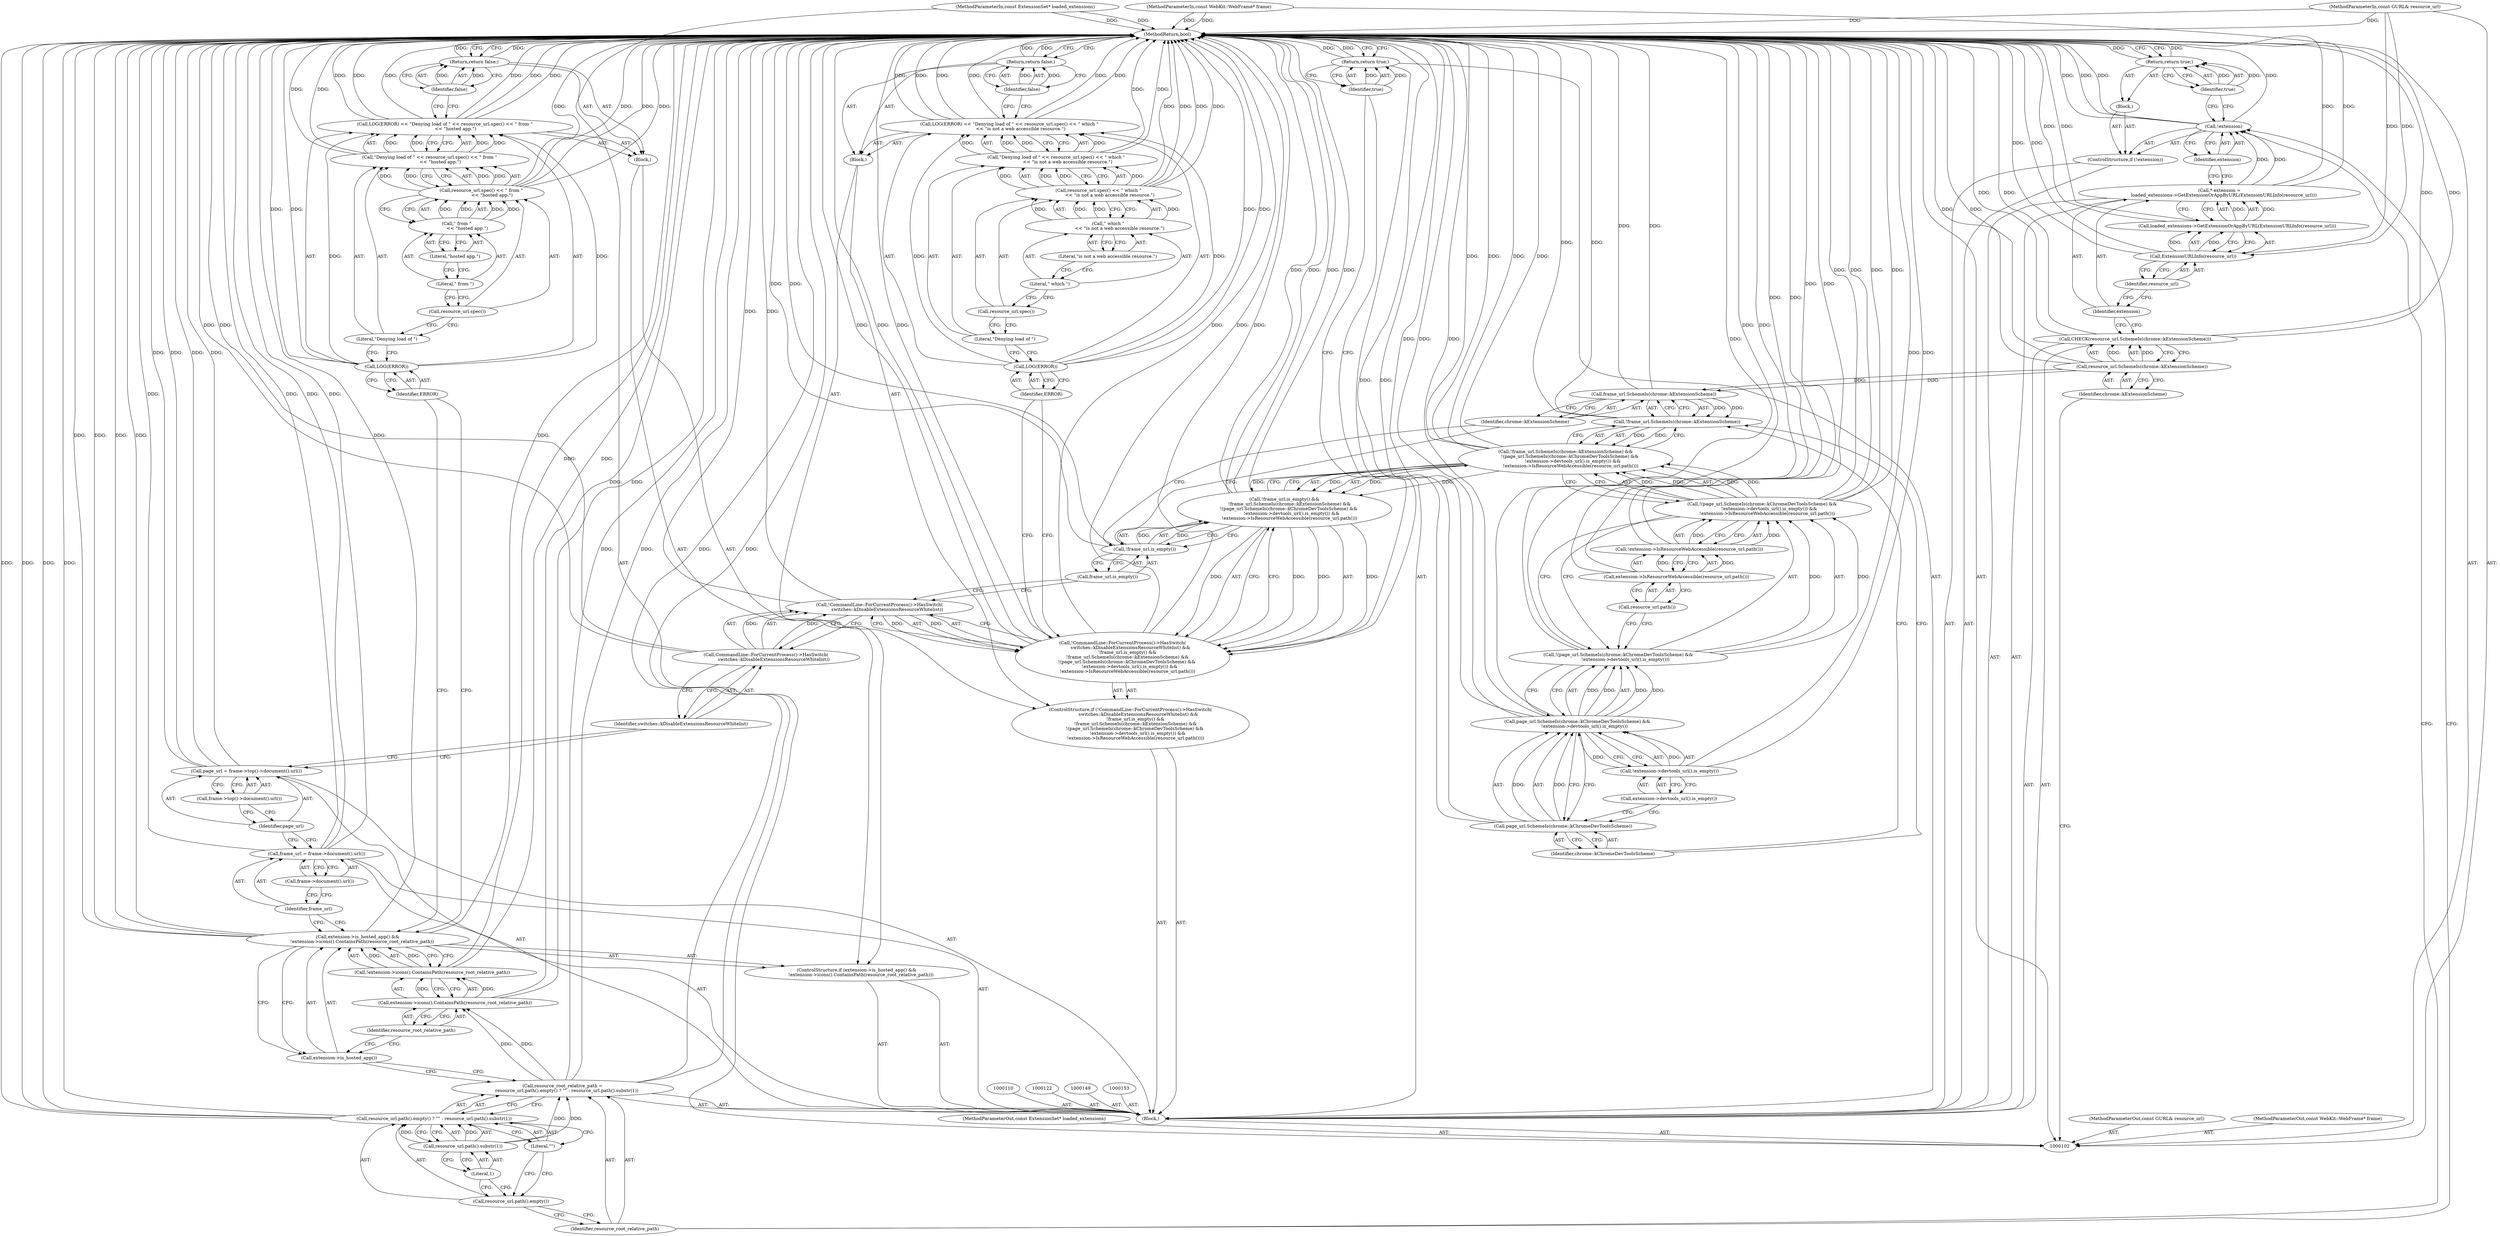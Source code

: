 digraph "0_Chrome_23a52bd208885df236cde3ad2cd162b094c0bbe4_0" {
"1000194" [label="(MethodReturn,bool)"];
"1000121" [label="(Identifier,true)"];
"1000120" [label="(Return,return true;)"];
"1000123" [label="(Call,resource_root_relative_path =\n      resource_url.path().empty() ? \"\" : resource_url.path().substr(1))"];
"1000124" [label="(Identifier,resource_root_relative_path)"];
"1000127" [label="(Literal,\"\")"];
"1000128" [label="(Call,resource_url.path().substr(1))"];
"1000125" [label="(Call,resource_url.path().empty() ? \"\" : resource_url.path().substr(1))"];
"1000126" [label="(Call,resource_url.path().empty())"];
"1000129" [label="(Literal,1)"];
"1000130" [label="(ControlStructure,if (extension->is_hosted_app() &&\n      !extension->icons().ContainsPath(resource_root_relative_path)))"];
"1000131" [label="(Call,extension->is_hosted_app() &&\n      !extension->icons().ContainsPath(resource_root_relative_path))"];
"1000132" [label="(Call,extension->is_hosted_app())"];
"1000135" [label="(Identifier,resource_root_relative_path)"];
"1000133" [label="(Call,!extension->icons().ContainsPath(resource_root_relative_path))"];
"1000136" [label="(Block,)"];
"1000134" [label="(Call,extension->icons().ContainsPath(resource_root_relative_path))"];
"1000140" [label="(Call,\"Denying load of \" << resource_url.spec() << \" from \"\n               << \"hosted app.\")"];
"1000141" [label="(Literal,\"Denying load of \")"];
"1000137" [label="(Call,LOG(ERROR) << \"Denying load of \" << resource_url.spec() << \" from \"\n               << \"hosted app.\")"];
"1000138" [label="(Call,LOG(ERROR))"];
"1000142" [label="(Call,resource_url.spec() << \" from \"\n               << \"hosted app.\")"];
"1000143" [label="(Call,resource_url.spec())"];
"1000144" [label="(Call,\" from \"\n               << \"hosted app.\")"];
"1000145" [label="(Literal,\" from \")"];
"1000139" [label="(Identifier,ERROR)"];
"1000146" [label="(Literal,\"hosted app.\")"];
"1000148" [label="(Identifier,false)"];
"1000147" [label="(Return,return false;)"];
"1000103" [label="(MethodParameterIn,const GURL& resource_url)"];
"1000300" [label="(MethodParameterOut,const GURL& resource_url)"];
"1000152" [label="(Call,frame->document().url())"];
"1000150" [label="(Call,frame_url = frame->document().url())"];
"1000151" [label="(Identifier,frame_url)"];
"1000156" [label="(Call,frame->top()->document().url())"];
"1000154" [label="(Call,page_url = frame->top()->document().url())"];
"1000155" [label="(Identifier,page_url)"];
"1000157" [label="(ControlStructure,if (!CommandLine::ForCurrentProcess()->HasSwitch(\n           switches::kDisableExtensionsResourceWhitelist) &&\n       !frame_url.is_empty() &&\n       !frame_url.SchemeIs(chrome::kExtensionScheme) &&\n      !(page_url.SchemeIs(chrome::kChromeDevToolsScheme) &&\n          !extension->devtools_url().is_empty()) &&\n       !extension->IsResourceWebAccessible(resource_url.path())))"];
"1000158" [label="(Call,!CommandLine::ForCurrentProcess()->HasSwitch(\n           switches::kDisableExtensionsResourceWhitelist) &&\n       !frame_url.is_empty() &&\n       !frame_url.SchemeIs(chrome::kExtensionScheme) &&\n      !(page_url.SchemeIs(chrome::kChromeDevToolsScheme) &&\n          !extension->devtools_url().is_empty()) &&\n       !extension->IsResourceWebAccessible(resource_url.path()))"];
"1000159" [label="(Call,!CommandLine::ForCurrentProcess()->HasSwitch(\n           switches::kDisableExtensionsResourceWhitelist))"];
"1000160" [label="(Call,CommandLine::ForCurrentProcess()->HasSwitch(\n           switches::kDisableExtensionsResourceWhitelist))"];
"1000161" [label="(Identifier,switches::kDisableExtensionsResourceWhitelist)"];
"1000162" [label="(Call,!frame_url.is_empty() &&\n       !frame_url.SchemeIs(chrome::kExtensionScheme) &&\n      !(page_url.SchemeIs(chrome::kChromeDevToolsScheme) &&\n          !extension->devtools_url().is_empty()) &&\n       !extension->IsResourceWebAccessible(resource_url.path()))"];
"1000163" [label="(Call,!frame_url.is_empty())"];
"1000164" [label="(Call,frame_url.is_empty())"];
"1000104" [label="(MethodParameterIn,const WebKit::WebFrame* frame)"];
"1000301" [label="(MethodParameterOut,const WebKit::WebFrame* frame)"];
"1000168" [label="(Identifier,chrome::kExtensionScheme)"];
"1000165" [label="(Call,!frame_url.SchemeIs(chrome::kExtensionScheme) &&\n      !(page_url.SchemeIs(chrome::kChromeDevToolsScheme) &&\n          !extension->devtools_url().is_empty()) &&\n       !extension->IsResourceWebAccessible(resource_url.path()))"];
"1000166" [label="(Call,!frame_url.SchemeIs(chrome::kExtensionScheme))"];
"1000167" [label="(Call,frame_url.SchemeIs(chrome::kExtensionScheme))"];
"1000173" [label="(Identifier,chrome::kChromeDevToolsScheme)"];
"1000169" [label="(Call,!(page_url.SchemeIs(chrome::kChromeDevToolsScheme) &&\n          !extension->devtools_url().is_empty()) &&\n       !extension->IsResourceWebAccessible(resource_url.path()))"];
"1000170" [label="(Call,!(page_url.SchemeIs(chrome::kChromeDevToolsScheme) &&\n          !extension->devtools_url().is_empty()))"];
"1000171" [label="(Call,page_url.SchemeIs(chrome::kChromeDevToolsScheme) &&\n          !extension->devtools_url().is_empty())"];
"1000172" [label="(Call,page_url.SchemeIs(chrome::kChromeDevToolsScheme))"];
"1000174" [label="(Call,!extension->devtools_url().is_empty())"];
"1000175" [label="(Call,extension->devtools_url().is_empty())"];
"1000178" [label="(Call,resource_url.path())"];
"1000179" [label="(Block,)"];
"1000176" [label="(Call,!extension->IsResourceWebAccessible(resource_url.path()))"];
"1000177" [label="(Call,extension->IsResourceWebAccessible(resource_url.path()))"];
"1000183" [label="(Call,\"Denying load of \" << resource_url.spec() << \" which \"\n                << \"is not a web accessible resource.\")"];
"1000184" [label="(Literal,\"Denying load of \")"];
"1000185" [label="(Call,resource_url.spec() << \" which \"\n                << \"is not a web accessible resource.\")"];
"1000186" [label="(Call,resource_url.spec())"];
"1000180" [label="(Call,LOG(ERROR) << \"Denying load of \" << resource_url.spec() << \" which \"\n                << \"is not a web accessible resource.\")"];
"1000181" [label="(Call,LOG(ERROR))"];
"1000187" [label="(Call,\" which \"\n                << \"is not a web accessible resource.\")"];
"1000188" [label="(Literal,\" which \")"];
"1000182" [label="(Identifier,ERROR)"];
"1000189" [label="(Literal,\"is not a web accessible resource.\")"];
"1000191" [label="(Identifier,false)"];
"1000190" [label="(Return,return false;)"];
"1000192" [label="(Return,return true;)"];
"1000193" [label="(Identifier,true)"];
"1000106" [label="(Block,)"];
"1000105" [label="(MethodParameterIn,const ExtensionSet* loaded_extensions)"];
"1000302" [label="(MethodParameterOut,const ExtensionSet* loaded_extensions)"];
"1000107" [label="(Call,CHECK(resource_url.SchemeIs(chrome::kExtensionScheme)))"];
"1000109" [label="(Identifier,chrome::kExtensionScheme)"];
"1000108" [label="(Call,resource_url.SchemeIs(chrome::kExtensionScheme))"];
"1000111" [label="(Call,* extension =\n      loaded_extensions->GetExtensionOrAppByURL(ExtensionURLInfo(resource_url)))"];
"1000112" [label="(Identifier,extension)"];
"1000114" [label="(Call,ExtensionURLInfo(resource_url))"];
"1000113" [label="(Call,loaded_extensions->GetExtensionOrAppByURL(ExtensionURLInfo(resource_url)))"];
"1000115" [label="(Identifier,resource_url)"];
"1000119" [label="(Block,)"];
"1000116" [label="(ControlStructure,if (!extension))"];
"1000117" [label="(Call,!extension)"];
"1000118" [label="(Identifier,extension)"];
"1000194" -> "1000102"  [label="AST: "];
"1000194" -> "1000120"  [label="CFG: "];
"1000194" -> "1000147"  [label="CFG: "];
"1000194" -> "1000190"  [label="CFG: "];
"1000194" -> "1000192"  [label="CFG: "];
"1000147" -> "1000194"  [label="DDG: "];
"1000120" -> "1000194"  [label="DDG: "];
"1000123" -> "1000194"  [label="DDG: "];
"1000123" -> "1000194"  [label="DDG: "];
"1000107" -> "1000194"  [label="DDG: "];
"1000107" -> "1000194"  [label="DDG: "];
"1000183" -> "1000194"  [label="DDG: "];
"1000165" -> "1000194"  [label="DDG: "];
"1000165" -> "1000194"  [label="DDG: "];
"1000104" -> "1000194"  [label="DDG: "];
"1000105" -> "1000194"  [label="DDG: "];
"1000180" -> "1000194"  [label="DDG: "];
"1000180" -> "1000194"  [label="DDG: "];
"1000180" -> "1000194"  [label="DDG: "];
"1000169" -> "1000194"  [label="DDG: "];
"1000169" -> "1000194"  [label="DDG: "];
"1000117" -> "1000194"  [label="DDG: "];
"1000117" -> "1000194"  [label="DDG: "];
"1000131" -> "1000194"  [label="DDG: "];
"1000131" -> "1000194"  [label="DDG: "];
"1000131" -> "1000194"  [label="DDG: "];
"1000181" -> "1000194"  [label="DDG: "];
"1000177" -> "1000194"  [label="DDG: "];
"1000158" -> "1000194"  [label="DDG: "];
"1000158" -> "1000194"  [label="DDG: "];
"1000158" -> "1000194"  [label="DDG: "];
"1000167" -> "1000194"  [label="DDG: "];
"1000163" -> "1000194"  [label="DDG: "];
"1000185" -> "1000194"  [label="DDG: "];
"1000185" -> "1000194"  [label="DDG: "];
"1000125" -> "1000194"  [label="DDG: "];
"1000125" -> "1000194"  [label="DDG: "];
"1000171" -> "1000194"  [label="DDG: "];
"1000171" -> "1000194"  [label="DDG: "];
"1000140" -> "1000194"  [label="DDG: "];
"1000150" -> "1000194"  [label="DDG: "];
"1000150" -> "1000194"  [label="DDG: "];
"1000113" -> "1000194"  [label="DDG: "];
"1000159" -> "1000194"  [label="DDG: "];
"1000138" -> "1000194"  [label="DDG: "];
"1000137" -> "1000194"  [label="DDG: "];
"1000137" -> "1000194"  [label="DDG: "];
"1000137" -> "1000194"  [label="DDG: "];
"1000154" -> "1000194"  [label="DDG: "];
"1000154" -> "1000194"  [label="DDG: "];
"1000142" -> "1000194"  [label="DDG: "];
"1000142" -> "1000194"  [label="DDG: "];
"1000166" -> "1000194"  [label="DDG: "];
"1000133" -> "1000194"  [label="DDG: "];
"1000103" -> "1000194"  [label="DDG: "];
"1000114" -> "1000194"  [label="DDG: "];
"1000134" -> "1000194"  [label="DDG: "];
"1000111" -> "1000194"  [label="DDG: "];
"1000172" -> "1000194"  [label="DDG: "];
"1000170" -> "1000194"  [label="DDG: "];
"1000176" -> "1000194"  [label="DDG: "];
"1000162" -> "1000194"  [label="DDG: "];
"1000162" -> "1000194"  [label="DDG: "];
"1000160" -> "1000194"  [label="DDG: "];
"1000174" -> "1000194"  [label="DDG: "];
"1000108" -> "1000194"  [label="DDG: "];
"1000192" -> "1000194"  [label="DDG: "];
"1000190" -> "1000194"  [label="DDG: "];
"1000121" -> "1000120"  [label="AST: "];
"1000121" -> "1000117"  [label="CFG: "];
"1000120" -> "1000121"  [label="CFG: "];
"1000121" -> "1000120"  [label="DDG: "];
"1000120" -> "1000119"  [label="AST: "];
"1000120" -> "1000121"  [label="CFG: "];
"1000121" -> "1000120"  [label="AST: "];
"1000194" -> "1000120"  [label="CFG: "];
"1000120" -> "1000194"  [label="DDG: "];
"1000121" -> "1000120"  [label="DDG: "];
"1000123" -> "1000106"  [label="AST: "];
"1000123" -> "1000125"  [label="CFG: "];
"1000124" -> "1000123"  [label="AST: "];
"1000125" -> "1000123"  [label="AST: "];
"1000132" -> "1000123"  [label="CFG: "];
"1000123" -> "1000194"  [label="DDG: "];
"1000123" -> "1000194"  [label="DDG: "];
"1000128" -> "1000123"  [label="DDG: "];
"1000123" -> "1000134"  [label="DDG: "];
"1000124" -> "1000123"  [label="AST: "];
"1000124" -> "1000117"  [label="CFG: "];
"1000126" -> "1000124"  [label="CFG: "];
"1000127" -> "1000125"  [label="AST: "];
"1000127" -> "1000126"  [label="CFG: "];
"1000125" -> "1000127"  [label="CFG: "];
"1000128" -> "1000125"  [label="AST: "];
"1000128" -> "1000129"  [label="CFG: "];
"1000129" -> "1000128"  [label="AST: "];
"1000125" -> "1000128"  [label="CFG: "];
"1000128" -> "1000123"  [label="DDG: "];
"1000128" -> "1000125"  [label="DDG: "];
"1000125" -> "1000123"  [label="AST: "];
"1000125" -> "1000127"  [label="CFG: "];
"1000125" -> "1000128"  [label="CFG: "];
"1000126" -> "1000125"  [label="AST: "];
"1000127" -> "1000125"  [label="AST: "];
"1000128" -> "1000125"  [label="AST: "];
"1000123" -> "1000125"  [label="CFG: "];
"1000125" -> "1000194"  [label="DDG: "];
"1000125" -> "1000194"  [label="DDG: "];
"1000128" -> "1000125"  [label="DDG: "];
"1000126" -> "1000125"  [label="AST: "];
"1000126" -> "1000124"  [label="CFG: "];
"1000127" -> "1000126"  [label="CFG: "];
"1000129" -> "1000126"  [label="CFG: "];
"1000129" -> "1000128"  [label="AST: "];
"1000129" -> "1000126"  [label="CFG: "];
"1000128" -> "1000129"  [label="CFG: "];
"1000130" -> "1000106"  [label="AST: "];
"1000131" -> "1000130"  [label="AST: "];
"1000136" -> "1000130"  [label="AST: "];
"1000131" -> "1000130"  [label="AST: "];
"1000131" -> "1000132"  [label="CFG: "];
"1000131" -> "1000133"  [label="CFG: "];
"1000132" -> "1000131"  [label="AST: "];
"1000133" -> "1000131"  [label="AST: "];
"1000139" -> "1000131"  [label="CFG: "];
"1000151" -> "1000131"  [label="CFG: "];
"1000131" -> "1000194"  [label="DDG: "];
"1000131" -> "1000194"  [label="DDG: "];
"1000131" -> "1000194"  [label="DDG: "];
"1000133" -> "1000131"  [label="DDG: "];
"1000132" -> "1000131"  [label="AST: "];
"1000132" -> "1000123"  [label="CFG: "];
"1000135" -> "1000132"  [label="CFG: "];
"1000131" -> "1000132"  [label="CFG: "];
"1000135" -> "1000134"  [label="AST: "];
"1000135" -> "1000132"  [label="CFG: "];
"1000134" -> "1000135"  [label="CFG: "];
"1000133" -> "1000131"  [label="AST: "];
"1000133" -> "1000134"  [label="CFG: "];
"1000134" -> "1000133"  [label="AST: "];
"1000131" -> "1000133"  [label="CFG: "];
"1000133" -> "1000194"  [label="DDG: "];
"1000133" -> "1000131"  [label="DDG: "];
"1000134" -> "1000133"  [label="DDG: "];
"1000136" -> "1000130"  [label="AST: "];
"1000137" -> "1000136"  [label="AST: "];
"1000147" -> "1000136"  [label="AST: "];
"1000134" -> "1000133"  [label="AST: "];
"1000134" -> "1000135"  [label="CFG: "];
"1000135" -> "1000134"  [label="AST: "];
"1000133" -> "1000134"  [label="CFG: "];
"1000134" -> "1000194"  [label="DDG: "];
"1000134" -> "1000133"  [label="DDG: "];
"1000123" -> "1000134"  [label="DDG: "];
"1000140" -> "1000137"  [label="AST: "];
"1000140" -> "1000142"  [label="CFG: "];
"1000141" -> "1000140"  [label="AST: "];
"1000142" -> "1000140"  [label="AST: "];
"1000137" -> "1000140"  [label="CFG: "];
"1000140" -> "1000194"  [label="DDG: "];
"1000140" -> "1000137"  [label="DDG: "];
"1000140" -> "1000137"  [label="DDG: "];
"1000142" -> "1000140"  [label="DDG: "];
"1000142" -> "1000140"  [label="DDG: "];
"1000141" -> "1000140"  [label="AST: "];
"1000141" -> "1000138"  [label="CFG: "];
"1000143" -> "1000141"  [label="CFG: "];
"1000137" -> "1000136"  [label="AST: "];
"1000137" -> "1000140"  [label="CFG: "];
"1000138" -> "1000137"  [label="AST: "];
"1000140" -> "1000137"  [label="AST: "];
"1000148" -> "1000137"  [label="CFG: "];
"1000137" -> "1000194"  [label="DDG: "];
"1000137" -> "1000194"  [label="DDG: "];
"1000137" -> "1000194"  [label="DDG: "];
"1000138" -> "1000137"  [label="DDG: "];
"1000140" -> "1000137"  [label="DDG: "];
"1000140" -> "1000137"  [label="DDG: "];
"1000138" -> "1000137"  [label="AST: "];
"1000138" -> "1000139"  [label="CFG: "];
"1000139" -> "1000138"  [label="AST: "];
"1000141" -> "1000138"  [label="CFG: "];
"1000138" -> "1000194"  [label="DDG: "];
"1000138" -> "1000137"  [label="DDG: "];
"1000142" -> "1000140"  [label="AST: "];
"1000142" -> "1000144"  [label="CFG: "];
"1000143" -> "1000142"  [label="AST: "];
"1000144" -> "1000142"  [label="AST: "];
"1000140" -> "1000142"  [label="CFG: "];
"1000142" -> "1000194"  [label="DDG: "];
"1000142" -> "1000194"  [label="DDG: "];
"1000142" -> "1000140"  [label="DDG: "];
"1000142" -> "1000140"  [label="DDG: "];
"1000144" -> "1000142"  [label="DDG: "];
"1000144" -> "1000142"  [label="DDG: "];
"1000143" -> "1000142"  [label="AST: "];
"1000143" -> "1000141"  [label="CFG: "];
"1000145" -> "1000143"  [label="CFG: "];
"1000144" -> "1000142"  [label="AST: "];
"1000144" -> "1000146"  [label="CFG: "];
"1000145" -> "1000144"  [label="AST: "];
"1000146" -> "1000144"  [label="AST: "];
"1000142" -> "1000144"  [label="CFG: "];
"1000144" -> "1000142"  [label="DDG: "];
"1000144" -> "1000142"  [label="DDG: "];
"1000145" -> "1000144"  [label="AST: "];
"1000145" -> "1000143"  [label="CFG: "];
"1000146" -> "1000145"  [label="CFG: "];
"1000139" -> "1000138"  [label="AST: "];
"1000139" -> "1000131"  [label="CFG: "];
"1000138" -> "1000139"  [label="CFG: "];
"1000146" -> "1000144"  [label="AST: "];
"1000146" -> "1000145"  [label="CFG: "];
"1000144" -> "1000146"  [label="CFG: "];
"1000148" -> "1000147"  [label="AST: "];
"1000148" -> "1000137"  [label="CFG: "];
"1000147" -> "1000148"  [label="CFG: "];
"1000148" -> "1000147"  [label="DDG: "];
"1000147" -> "1000136"  [label="AST: "];
"1000147" -> "1000148"  [label="CFG: "];
"1000148" -> "1000147"  [label="AST: "];
"1000194" -> "1000147"  [label="CFG: "];
"1000147" -> "1000194"  [label="DDG: "];
"1000148" -> "1000147"  [label="DDG: "];
"1000103" -> "1000102"  [label="AST: "];
"1000103" -> "1000194"  [label="DDG: "];
"1000103" -> "1000114"  [label="DDG: "];
"1000300" -> "1000102"  [label="AST: "];
"1000152" -> "1000150"  [label="AST: "];
"1000152" -> "1000151"  [label="CFG: "];
"1000150" -> "1000152"  [label="CFG: "];
"1000150" -> "1000106"  [label="AST: "];
"1000150" -> "1000152"  [label="CFG: "];
"1000151" -> "1000150"  [label="AST: "];
"1000152" -> "1000150"  [label="AST: "];
"1000155" -> "1000150"  [label="CFG: "];
"1000150" -> "1000194"  [label="DDG: "];
"1000150" -> "1000194"  [label="DDG: "];
"1000151" -> "1000150"  [label="AST: "];
"1000151" -> "1000131"  [label="CFG: "];
"1000152" -> "1000151"  [label="CFG: "];
"1000156" -> "1000154"  [label="AST: "];
"1000156" -> "1000155"  [label="CFG: "];
"1000154" -> "1000156"  [label="CFG: "];
"1000154" -> "1000106"  [label="AST: "];
"1000154" -> "1000156"  [label="CFG: "];
"1000155" -> "1000154"  [label="AST: "];
"1000156" -> "1000154"  [label="AST: "];
"1000161" -> "1000154"  [label="CFG: "];
"1000154" -> "1000194"  [label="DDG: "];
"1000154" -> "1000194"  [label="DDG: "];
"1000155" -> "1000154"  [label="AST: "];
"1000155" -> "1000150"  [label="CFG: "];
"1000156" -> "1000155"  [label="CFG: "];
"1000157" -> "1000106"  [label="AST: "];
"1000158" -> "1000157"  [label="AST: "];
"1000179" -> "1000157"  [label="AST: "];
"1000158" -> "1000157"  [label="AST: "];
"1000158" -> "1000159"  [label="CFG: "];
"1000158" -> "1000162"  [label="CFG: "];
"1000159" -> "1000158"  [label="AST: "];
"1000162" -> "1000158"  [label="AST: "];
"1000182" -> "1000158"  [label="CFG: "];
"1000193" -> "1000158"  [label="CFG: "];
"1000158" -> "1000194"  [label="DDG: "];
"1000158" -> "1000194"  [label="DDG: "];
"1000158" -> "1000194"  [label="DDG: "];
"1000159" -> "1000158"  [label="DDG: "];
"1000162" -> "1000158"  [label="DDG: "];
"1000162" -> "1000158"  [label="DDG: "];
"1000159" -> "1000158"  [label="AST: "];
"1000159" -> "1000160"  [label="CFG: "];
"1000160" -> "1000159"  [label="AST: "];
"1000164" -> "1000159"  [label="CFG: "];
"1000158" -> "1000159"  [label="CFG: "];
"1000159" -> "1000194"  [label="DDG: "];
"1000159" -> "1000158"  [label="DDG: "];
"1000160" -> "1000159"  [label="DDG: "];
"1000160" -> "1000159"  [label="AST: "];
"1000160" -> "1000161"  [label="CFG: "];
"1000161" -> "1000160"  [label="AST: "];
"1000159" -> "1000160"  [label="CFG: "];
"1000160" -> "1000194"  [label="DDG: "];
"1000160" -> "1000159"  [label="DDG: "];
"1000161" -> "1000160"  [label="AST: "];
"1000161" -> "1000154"  [label="CFG: "];
"1000160" -> "1000161"  [label="CFG: "];
"1000162" -> "1000158"  [label="AST: "];
"1000162" -> "1000163"  [label="CFG: "];
"1000162" -> "1000165"  [label="CFG: "];
"1000163" -> "1000162"  [label="AST: "];
"1000165" -> "1000162"  [label="AST: "];
"1000158" -> "1000162"  [label="CFG: "];
"1000162" -> "1000194"  [label="DDG: "];
"1000162" -> "1000194"  [label="DDG: "];
"1000162" -> "1000158"  [label="DDG: "];
"1000162" -> "1000158"  [label="DDG: "];
"1000163" -> "1000162"  [label="DDG: "];
"1000165" -> "1000162"  [label="DDG: "];
"1000165" -> "1000162"  [label="DDG: "];
"1000163" -> "1000162"  [label="AST: "];
"1000163" -> "1000164"  [label="CFG: "];
"1000164" -> "1000163"  [label="AST: "];
"1000168" -> "1000163"  [label="CFG: "];
"1000162" -> "1000163"  [label="CFG: "];
"1000163" -> "1000194"  [label="DDG: "];
"1000163" -> "1000162"  [label="DDG: "];
"1000164" -> "1000163"  [label="AST: "];
"1000164" -> "1000159"  [label="CFG: "];
"1000163" -> "1000164"  [label="CFG: "];
"1000104" -> "1000102"  [label="AST: "];
"1000104" -> "1000194"  [label="DDG: "];
"1000301" -> "1000102"  [label="AST: "];
"1000168" -> "1000167"  [label="AST: "];
"1000168" -> "1000163"  [label="CFG: "];
"1000167" -> "1000168"  [label="CFG: "];
"1000165" -> "1000162"  [label="AST: "];
"1000165" -> "1000166"  [label="CFG: "];
"1000165" -> "1000169"  [label="CFG: "];
"1000166" -> "1000165"  [label="AST: "];
"1000169" -> "1000165"  [label="AST: "];
"1000162" -> "1000165"  [label="CFG: "];
"1000165" -> "1000194"  [label="DDG: "];
"1000165" -> "1000194"  [label="DDG: "];
"1000165" -> "1000162"  [label="DDG: "];
"1000165" -> "1000162"  [label="DDG: "];
"1000166" -> "1000165"  [label="DDG: "];
"1000169" -> "1000165"  [label="DDG: "];
"1000169" -> "1000165"  [label="DDG: "];
"1000166" -> "1000165"  [label="AST: "];
"1000166" -> "1000167"  [label="CFG: "];
"1000167" -> "1000166"  [label="AST: "];
"1000173" -> "1000166"  [label="CFG: "];
"1000165" -> "1000166"  [label="CFG: "];
"1000166" -> "1000194"  [label="DDG: "];
"1000166" -> "1000165"  [label="DDG: "];
"1000167" -> "1000166"  [label="DDG: "];
"1000167" -> "1000166"  [label="AST: "];
"1000167" -> "1000168"  [label="CFG: "];
"1000168" -> "1000167"  [label="AST: "];
"1000166" -> "1000167"  [label="CFG: "];
"1000167" -> "1000194"  [label="DDG: "];
"1000167" -> "1000166"  [label="DDG: "];
"1000108" -> "1000167"  [label="DDG: "];
"1000173" -> "1000172"  [label="AST: "];
"1000173" -> "1000166"  [label="CFG: "];
"1000172" -> "1000173"  [label="CFG: "];
"1000169" -> "1000165"  [label="AST: "];
"1000169" -> "1000170"  [label="CFG: "];
"1000169" -> "1000176"  [label="CFG: "];
"1000170" -> "1000169"  [label="AST: "];
"1000176" -> "1000169"  [label="AST: "];
"1000165" -> "1000169"  [label="CFG: "];
"1000169" -> "1000194"  [label="DDG: "];
"1000169" -> "1000194"  [label="DDG: "];
"1000169" -> "1000165"  [label="DDG: "];
"1000169" -> "1000165"  [label="DDG: "];
"1000170" -> "1000169"  [label="DDG: "];
"1000176" -> "1000169"  [label="DDG: "];
"1000170" -> "1000169"  [label="AST: "];
"1000170" -> "1000171"  [label="CFG: "];
"1000171" -> "1000170"  [label="AST: "];
"1000178" -> "1000170"  [label="CFG: "];
"1000169" -> "1000170"  [label="CFG: "];
"1000170" -> "1000194"  [label="DDG: "];
"1000170" -> "1000169"  [label="DDG: "];
"1000171" -> "1000170"  [label="DDG: "];
"1000171" -> "1000170"  [label="DDG: "];
"1000171" -> "1000170"  [label="AST: "];
"1000171" -> "1000172"  [label="CFG: "];
"1000171" -> "1000174"  [label="CFG: "];
"1000172" -> "1000171"  [label="AST: "];
"1000174" -> "1000171"  [label="AST: "];
"1000170" -> "1000171"  [label="CFG: "];
"1000171" -> "1000194"  [label="DDG: "];
"1000171" -> "1000194"  [label="DDG: "];
"1000171" -> "1000170"  [label="DDG: "];
"1000171" -> "1000170"  [label="DDG: "];
"1000172" -> "1000171"  [label="DDG: "];
"1000174" -> "1000171"  [label="DDG: "];
"1000172" -> "1000171"  [label="AST: "];
"1000172" -> "1000173"  [label="CFG: "];
"1000173" -> "1000172"  [label="AST: "];
"1000175" -> "1000172"  [label="CFG: "];
"1000171" -> "1000172"  [label="CFG: "];
"1000172" -> "1000194"  [label="DDG: "];
"1000172" -> "1000171"  [label="DDG: "];
"1000174" -> "1000171"  [label="AST: "];
"1000174" -> "1000175"  [label="CFG: "];
"1000175" -> "1000174"  [label="AST: "];
"1000171" -> "1000174"  [label="CFG: "];
"1000174" -> "1000194"  [label="DDG: "];
"1000174" -> "1000171"  [label="DDG: "];
"1000175" -> "1000174"  [label="AST: "];
"1000175" -> "1000172"  [label="CFG: "];
"1000174" -> "1000175"  [label="CFG: "];
"1000178" -> "1000177"  [label="AST: "];
"1000178" -> "1000170"  [label="CFG: "];
"1000177" -> "1000178"  [label="CFG: "];
"1000179" -> "1000157"  [label="AST: "];
"1000180" -> "1000179"  [label="AST: "];
"1000190" -> "1000179"  [label="AST: "];
"1000176" -> "1000169"  [label="AST: "];
"1000176" -> "1000177"  [label="CFG: "];
"1000177" -> "1000176"  [label="AST: "];
"1000169" -> "1000176"  [label="CFG: "];
"1000176" -> "1000194"  [label="DDG: "];
"1000176" -> "1000169"  [label="DDG: "];
"1000177" -> "1000176"  [label="DDG: "];
"1000177" -> "1000176"  [label="AST: "];
"1000177" -> "1000178"  [label="CFG: "];
"1000178" -> "1000177"  [label="AST: "];
"1000176" -> "1000177"  [label="CFG: "];
"1000177" -> "1000194"  [label="DDG: "];
"1000177" -> "1000176"  [label="DDG: "];
"1000183" -> "1000180"  [label="AST: "];
"1000183" -> "1000185"  [label="CFG: "];
"1000184" -> "1000183"  [label="AST: "];
"1000185" -> "1000183"  [label="AST: "];
"1000180" -> "1000183"  [label="CFG: "];
"1000183" -> "1000194"  [label="DDG: "];
"1000183" -> "1000180"  [label="DDG: "];
"1000183" -> "1000180"  [label="DDG: "];
"1000185" -> "1000183"  [label="DDG: "];
"1000185" -> "1000183"  [label="DDG: "];
"1000184" -> "1000183"  [label="AST: "];
"1000184" -> "1000181"  [label="CFG: "];
"1000186" -> "1000184"  [label="CFG: "];
"1000185" -> "1000183"  [label="AST: "];
"1000185" -> "1000187"  [label="CFG: "];
"1000186" -> "1000185"  [label="AST: "];
"1000187" -> "1000185"  [label="AST: "];
"1000183" -> "1000185"  [label="CFG: "];
"1000185" -> "1000194"  [label="DDG: "];
"1000185" -> "1000194"  [label="DDG: "];
"1000185" -> "1000183"  [label="DDG: "];
"1000185" -> "1000183"  [label="DDG: "];
"1000187" -> "1000185"  [label="DDG: "];
"1000187" -> "1000185"  [label="DDG: "];
"1000186" -> "1000185"  [label="AST: "];
"1000186" -> "1000184"  [label="CFG: "];
"1000188" -> "1000186"  [label="CFG: "];
"1000180" -> "1000179"  [label="AST: "];
"1000180" -> "1000183"  [label="CFG: "];
"1000181" -> "1000180"  [label="AST: "];
"1000183" -> "1000180"  [label="AST: "];
"1000191" -> "1000180"  [label="CFG: "];
"1000180" -> "1000194"  [label="DDG: "];
"1000180" -> "1000194"  [label="DDG: "];
"1000180" -> "1000194"  [label="DDG: "];
"1000181" -> "1000180"  [label="DDG: "];
"1000183" -> "1000180"  [label="DDG: "];
"1000183" -> "1000180"  [label="DDG: "];
"1000181" -> "1000180"  [label="AST: "];
"1000181" -> "1000182"  [label="CFG: "];
"1000182" -> "1000181"  [label="AST: "];
"1000184" -> "1000181"  [label="CFG: "];
"1000181" -> "1000194"  [label="DDG: "];
"1000181" -> "1000180"  [label="DDG: "];
"1000187" -> "1000185"  [label="AST: "];
"1000187" -> "1000189"  [label="CFG: "];
"1000188" -> "1000187"  [label="AST: "];
"1000189" -> "1000187"  [label="AST: "];
"1000185" -> "1000187"  [label="CFG: "];
"1000187" -> "1000185"  [label="DDG: "];
"1000187" -> "1000185"  [label="DDG: "];
"1000188" -> "1000187"  [label="AST: "];
"1000188" -> "1000186"  [label="CFG: "];
"1000189" -> "1000188"  [label="CFG: "];
"1000182" -> "1000181"  [label="AST: "];
"1000182" -> "1000158"  [label="CFG: "];
"1000181" -> "1000182"  [label="CFG: "];
"1000189" -> "1000187"  [label="AST: "];
"1000189" -> "1000188"  [label="CFG: "];
"1000187" -> "1000189"  [label="CFG: "];
"1000191" -> "1000190"  [label="AST: "];
"1000191" -> "1000180"  [label="CFG: "];
"1000190" -> "1000191"  [label="CFG: "];
"1000191" -> "1000190"  [label="DDG: "];
"1000190" -> "1000179"  [label="AST: "];
"1000190" -> "1000191"  [label="CFG: "];
"1000191" -> "1000190"  [label="AST: "];
"1000194" -> "1000190"  [label="CFG: "];
"1000190" -> "1000194"  [label="DDG: "];
"1000191" -> "1000190"  [label="DDG: "];
"1000192" -> "1000106"  [label="AST: "];
"1000192" -> "1000193"  [label="CFG: "];
"1000193" -> "1000192"  [label="AST: "];
"1000194" -> "1000192"  [label="CFG: "];
"1000192" -> "1000194"  [label="DDG: "];
"1000193" -> "1000192"  [label="DDG: "];
"1000193" -> "1000192"  [label="AST: "];
"1000193" -> "1000158"  [label="CFG: "];
"1000192" -> "1000193"  [label="CFG: "];
"1000193" -> "1000192"  [label="DDG: "];
"1000106" -> "1000102"  [label="AST: "];
"1000107" -> "1000106"  [label="AST: "];
"1000110" -> "1000106"  [label="AST: "];
"1000111" -> "1000106"  [label="AST: "];
"1000116" -> "1000106"  [label="AST: "];
"1000122" -> "1000106"  [label="AST: "];
"1000123" -> "1000106"  [label="AST: "];
"1000130" -> "1000106"  [label="AST: "];
"1000149" -> "1000106"  [label="AST: "];
"1000150" -> "1000106"  [label="AST: "];
"1000153" -> "1000106"  [label="AST: "];
"1000154" -> "1000106"  [label="AST: "];
"1000157" -> "1000106"  [label="AST: "];
"1000192" -> "1000106"  [label="AST: "];
"1000105" -> "1000102"  [label="AST: "];
"1000105" -> "1000194"  [label="DDG: "];
"1000302" -> "1000102"  [label="AST: "];
"1000107" -> "1000106"  [label="AST: "];
"1000107" -> "1000108"  [label="CFG: "];
"1000108" -> "1000107"  [label="AST: "];
"1000112" -> "1000107"  [label="CFG: "];
"1000107" -> "1000194"  [label="DDG: "];
"1000107" -> "1000194"  [label="DDG: "];
"1000108" -> "1000107"  [label="DDG: "];
"1000109" -> "1000108"  [label="AST: "];
"1000109" -> "1000102"  [label="CFG: "];
"1000108" -> "1000109"  [label="CFG: "];
"1000108" -> "1000107"  [label="AST: "];
"1000108" -> "1000109"  [label="CFG: "];
"1000109" -> "1000108"  [label="AST: "];
"1000107" -> "1000108"  [label="CFG: "];
"1000108" -> "1000194"  [label="DDG: "];
"1000108" -> "1000107"  [label="DDG: "];
"1000108" -> "1000167"  [label="DDG: "];
"1000111" -> "1000106"  [label="AST: "];
"1000111" -> "1000113"  [label="CFG: "];
"1000112" -> "1000111"  [label="AST: "];
"1000113" -> "1000111"  [label="AST: "];
"1000118" -> "1000111"  [label="CFG: "];
"1000111" -> "1000194"  [label="DDG: "];
"1000113" -> "1000111"  [label="DDG: "];
"1000111" -> "1000117"  [label="DDG: "];
"1000112" -> "1000111"  [label="AST: "];
"1000112" -> "1000107"  [label="CFG: "];
"1000115" -> "1000112"  [label="CFG: "];
"1000114" -> "1000113"  [label="AST: "];
"1000114" -> "1000115"  [label="CFG: "];
"1000115" -> "1000114"  [label="AST: "];
"1000113" -> "1000114"  [label="CFG: "];
"1000114" -> "1000194"  [label="DDG: "];
"1000114" -> "1000113"  [label="DDG: "];
"1000103" -> "1000114"  [label="DDG: "];
"1000113" -> "1000111"  [label="AST: "];
"1000113" -> "1000114"  [label="CFG: "];
"1000114" -> "1000113"  [label="AST: "];
"1000111" -> "1000113"  [label="CFG: "];
"1000113" -> "1000194"  [label="DDG: "];
"1000113" -> "1000111"  [label="DDG: "];
"1000114" -> "1000113"  [label="DDG: "];
"1000115" -> "1000114"  [label="AST: "];
"1000115" -> "1000112"  [label="CFG: "];
"1000114" -> "1000115"  [label="CFG: "];
"1000119" -> "1000116"  [label="AST: "];
"1000120" -> "1000119"  [label="AST: "];
"1000116" -> "1000106"  [label="AST: "];
"1000117" -> "1000116"  [label="AST: "];
"1000119" -> "1000116"  [label="AST: "];
"1000117" -> "1000116"  [label="AST: "];
"1000117" -> "1000118"  [label="CFG: "];
"1000118" -> "1000117"  [label="AST: "];
"1000121" -> "1000117"  [label="CFG: "];
"1000124" -> "1000117"  [label="CFG: "];
"1000117" -> "1000194"  [label="DDG: "];
"1000117" -> "1000194"  [label="DDG: "];
"1000111" -> "1000117"  [label="DDG: "];
"1000118" -> "1000117"  [label="AST: "];
"1000118" -> "1000111"  [label="CFG: "];
"1000117" -> "1000118"  [label="CFG: "];
}
